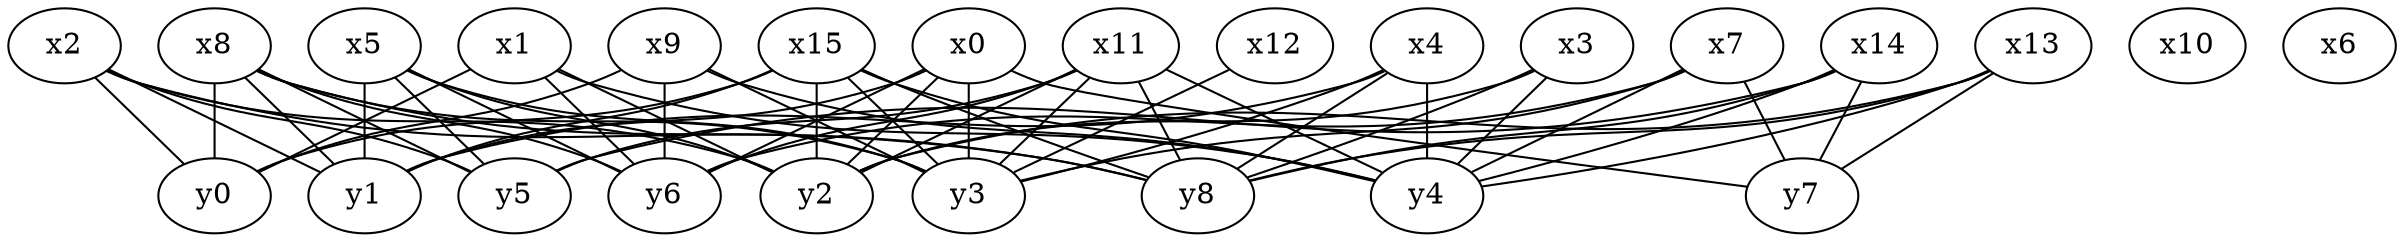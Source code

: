 strict graph grafo_16_9 {
	"x0";
	"x10";
	"x3";
	"x14";
	"x13";
	"x6";
	"x15";
	"x5";
	"x2";
	"x7";
	"x12";
	"x1";
	"x11";
	"x4";
	"x9";
	"x8";
	"y6";
	"y4";
	"y3";
	"y7";
	"y0";
	"y1";
	"y2";
	"y5";
	"y8";

	"x0" -- "y6";
	"x0" -- "y7";
	"x0" -- "y3";
	"x0" -- "y1";
	"x0" -- "y2";
	"x3" -- "y8";
	"x3" -- "y2";
	"x3" -- "y4";
	"x14" -- "y4";
	"x14" -- "y5";
	"x14" -- "y8";
	"x14" -- "y7";
	"x13" -- "y8";
	"x13" -- "y7";
	"x13" -- "y2";
	"x13" -- "y4";
	"x15" -- "y2";
	"x15" -- "y4";
	"x15" -- "y0";
	"x15" -- "y3";
	"x15" -- "y1";
	"x15" -- "y8";
	"x5" -- "y5";
	"x5" -- "y3";
	"x5" -- "y2";
	"x5" -- "y1";
	"x5" -- "y6";
	"x2" -- "y2";
	"x2" -- "y8";
	"x2" -- "y1";
	"x2" -- "y0";
	"x2" -- "y5";
	"x7" -- "y3";
	"x7" -- "y7";
	"x7" -- "y4";
	"x7" -- "y6";
	"x12" -- "y3";
	"x1" -- "y2";
	"x1" -- "y6";
	"x1" -- "y0";
	"x1" -- "y4";
	"x11" -- "y4";
	"x11" -- "y3";
	"x11" -- "y6";
	"x11" -- "y5";
	"x11" -- "y8";
	"x11" -- "y2";
	"x4" -- "y4";
	"x4" -- "y1";
	"x4" -- "y3";
	"x4" -- "y8";
	"x9" -- "y3";
	"x9" -- "y0";
	"x9" -- "y4";
	"x9" -- "y6";
	"x8" -- "y5";
	"x8" -- "y8";
	"x8" -- "y0";
	"x8" -- "y3";
	"x8" -- "y1";
	"x8" -- "y6";
}
